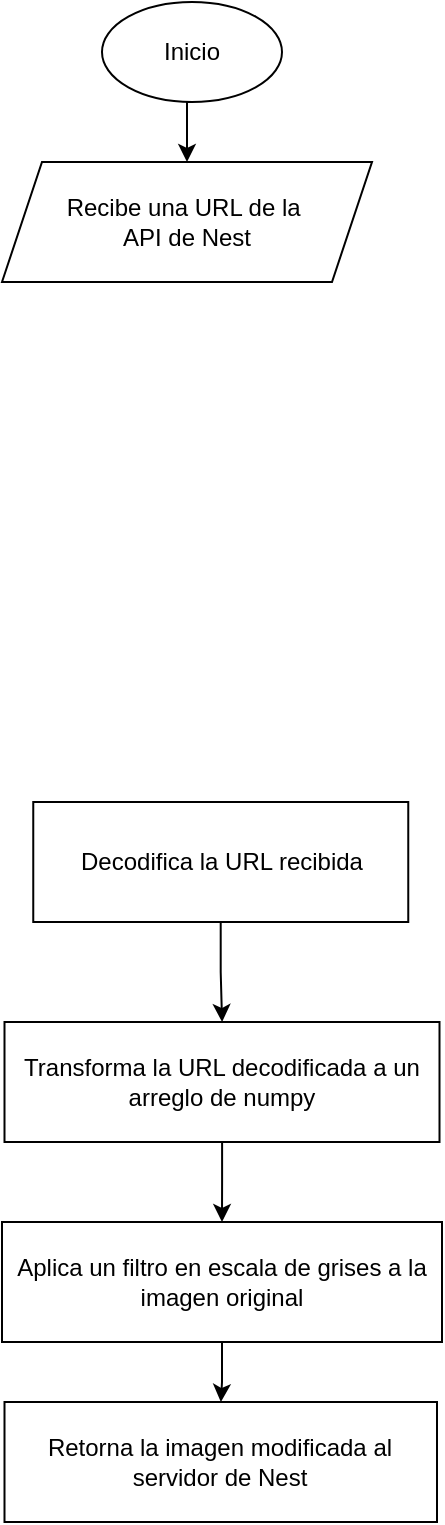 <mxfile version="26.1.0">
  <diagram id="C5RBs43oDa-KdzZeNtuy" name="Page-1">
    <mxGraphModel dx="1188" dy="651" grid="1" gridSize="10" guides="1" tooltips="1" connect="1" arrows="1" fold="1" page="1" pageScale="1" pageWidth="827" pageHeight="1169" math="0" shadow="0">
      <root>
        <mxCell id="WIyWlLk6GJQsqaUBKTNV-0" />
        <mxCell id="WIyWlLk6GJQsqaUBKTNV-1" parent="WIyWlLk6GJQsqaUBKTNV-0" />
        <mxCell id="R4BwSNrIrO0T85q8sav3-6" style="edgeStyle=orthogonalEdgeStyle;rounded=0;orthogonalLoop=1;jettySize=auto;html=1;exitX=0.5;exitY=1;exitDx=0;exitDy=0;entryX=0.5;entryY=0;entryDx=0;entryDy=0;" edge="1" parent="WIyWlLk6GJQsqaUBKTNV-1" source="R4BwSNrIrO0T85q8sav3-0" target="R4BwSNrIrO0T85q8sav3-1">
          <mxGeometry relative="1" as="geometry" />
        </mxCell>
        <mxCell id="R4BwSNrIrO0T85q8sav3-0" value="Inicio" style="ellipse;whiteSpace=wrap;html=1;" vertex="1" parent="WIyWlLk6GJQsqaUBKTNV-1">
          <mxGeometry x="330" y="80" width="90" height="50" as="geometry" />
        </mxCell>
        <mxCell id="R4BwSNrIrO0T85q8sav3-1" value="Recibe una URL de la&amp;nbsp;&lt;div&gt;API de Nest&lt;/div&gt;" style="shape=parallelogram;perimeter=parallelogramPerimeter;whiteSpace=wrap;html=1;fixedSize=1;" vertex="1" parent="WIyWlLk6GJQsqaUBKTNV-1">
          <mxGeometry x="280" y="160" width="185" height="60" as="geometry" />
        </mxCell>
        <mxCell id="R4BwSNrIrO0T85q8sav3-5" value="" style="edgeStyle=orthogonalEdgeStyle;rounded=0;orthogonalLoop=1;jettySize=auto;html=1;" edge="1" parent="WIyWlLk6GJQsqaUBKTNV-1" source="R4BwSNrIrO0T85q8sav3-2" target="R4BwSNrIrO0T85q8sav3-4">
          <mxGeometry relative="1" as="geometry" />
        </mxCell>
        <mxCell id="R4BwSNrIrO0T85q8sav3-2" value="Decodifica la URL recibida" style="whiteSpace=wrap;html=1;" vertex="1" parent="WIyWlLk6GJQsqaUBKTNV-1">
          <mxGeometry x="295.63" y="480" width="187.5" height="60" as="geometry" />
        </mxCell>
        <mxCell id="R4BwSNrIrO0T85q8sav3-8" value="" style="edgeStyle=orthogonalEdgeStyle;rounded=0;orthogonalLoop=1;jettySize=auto;html=1;" edge="1" parent="WIyWlLk6GJQsqaUBKTNV-1" source="R4BwSNrIrO0T85q8sav3-4" target="R4BwSNrIrO0T85q8sav3-7">
          <mxGeometry relative="1" as="geometry" />
        </mxCell>
        <mxCell id="R4BwSNrIrO0T85q8sav3-4" value="Transforma la URL decodificada a un arreglo de numpy" style="whiteSpace=wrap;html=1;" vertex="1" parent="WIyWlLk6GJQsqaUBKTNV-1">
          <mxGeometry x="281.25" y="590" width="217.5" height="60" as="geometry" />
        </mxCell>
        <mxCell id="R4BwSNrIrO0T85q8sav3-10" value="" style="edgeStyle=orthogonalEdgeStyle;rounded=0;orthogonalLoop=1;jettySize=auto;html=1;" edge="1" parent="WIyWlLk6GJQsqaUBKTNV-1" source="R4BwSNrIrO0T85q8sav3-7" target="R4BwSNrIrO0T85q8sav3-9">
          <mxGeometry relative="1" as="geometry" />
        </mxCell>
        <mxCell id="R4BwSNrIrO0T85q8sav3-7" value="Aplica un filtro en escala de grises a la imagen original" style="whiteSpace=wrap;html=1;" vertex="1" parent="WIyWlLk6GJQsqaUBKTNV-1">
          <mxGeometry x="280" y="690" width="220" height="60" as="geometry" />
        </mxCell>
        <mxCell id="R4BwSNrIrO0T85q8sav3-9" value="Retorna la imagen modificada al servidor de Nest" style="whiteSpace=wrap;html=1;" vertex="1" parent="WIyWlLk6GJQsqaUBKTNV-1">
          <mxGeometry x="281.25" y="780" width="216.25" height="60" as="geometry" />
        </mxCell>
      </root>
    </mxGraphModel>
  </diagram>
</mxfile>
